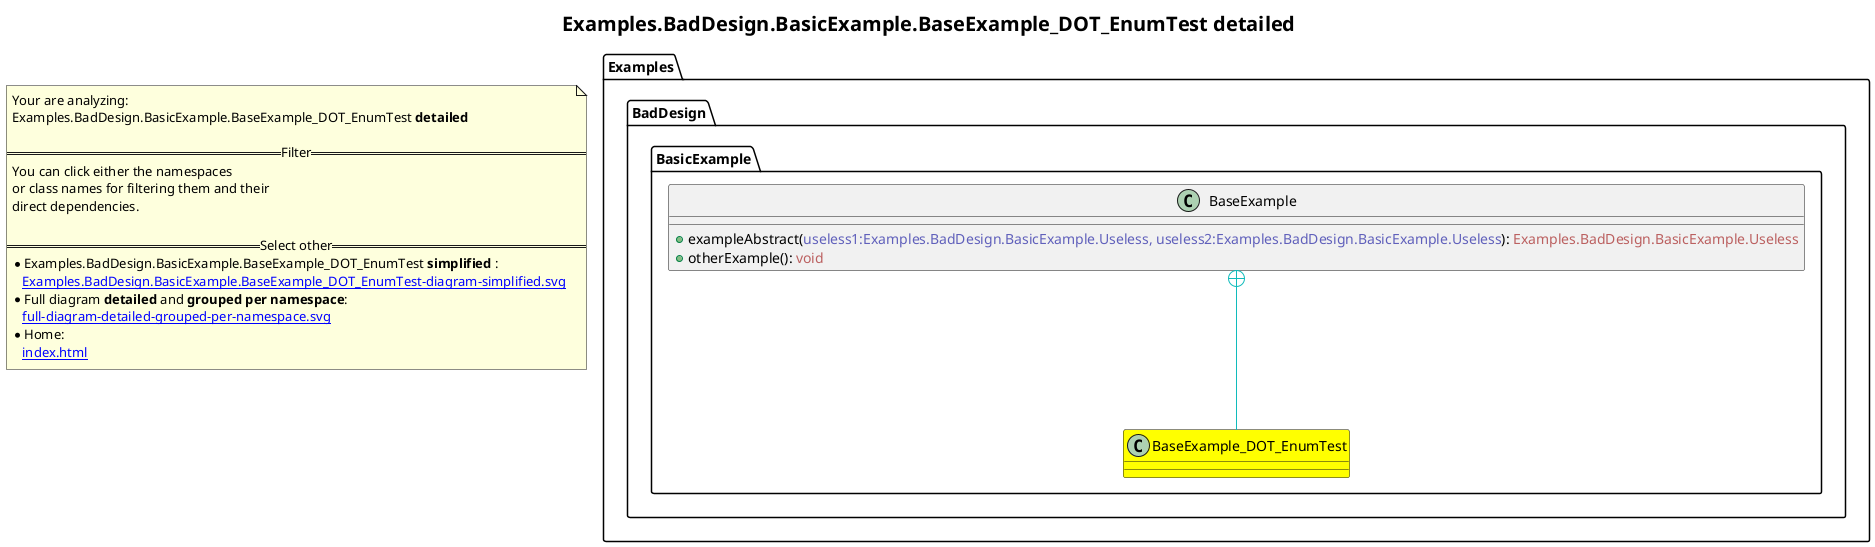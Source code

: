 @startuml
skinparam linetype ortho
title <size:20>Examples.BadDesign.BasicExample.BaseExample_DOT_EnumTest **detailed** </size>
note "Your are analyzing:\nExamples.BadDesign.BasicExample.BaseExample_DOT_EnumTest **detailed** \n\n==Filter==\nYou can click either the namespaces \nor class names for filtering them and their\ndirect dependencies.\n\n==Select other==\n* Examples.BadDesign.BasicExample.BaseExample_DOT_EnumTest **simplified** :\n   [[Examples.BadDesign.BasicExample.BaseExample_DOT_EnumTest-diagram-simplified.svg]]\n* Full diagram **detailed** and **grouped per namespace**:\n   [[full-diagram-detailed-grouped-per-namespace.svg]]\n* Home:\n   [[index.html]]" as FloatingNote
    class Examples.BadDesign.BasicExample.BaseExample_DOT_EnumTest [[Examples.BadDesign.BasicExample.BaseExample_DOT_EnumTest-diagram-detailed.svg]] #yellow {
    }
    class Examples.BadDesign.BasicExample.BaseExample [[Examples.BadDesign.BasicExample.BaseExample-diagram-detailed.svg]]  {
      + exampleAbstract(<font color="6060BB">useless1:Examples.BadDesign.BasicExample.Useless, useless2:Examples.BadDesign.BasicExample.Useless</font>): <font color="BB6060">Examples.BadDesign.BasicExample.Useless</font>
      + otherExample(<font color="6060BB"></font>): <font color="BB6060">void</font>
    }
 ' *************************************** 
 ' *************************************** 
 ' *************************************** 
' Class relations extracted from namespace:
' Examples.BadDesign.BasicExample
Examples.BadDesign.BasicExample.BaseExample +-[#10BBBB]- Examples.BadDesign.BasicExample.BaseExample_DOT_EnumTest 
@enduml